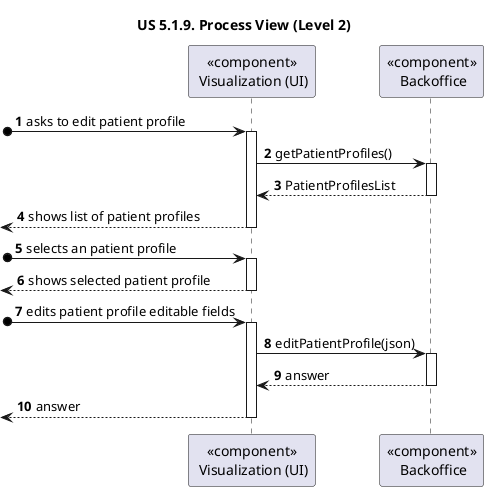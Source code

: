 @startuml
'https://plantuml.com/sequence-diagram

title "US 5.1.9. Process View (Level 2)"

autonumber

participant "<<component>>\n Visualization (UI)" as UI
participant "<<component>>\n Backoffice" as BACK


[o-> UI : asks to edit patient profile
activate UI

UI -> BACK : getPatientProfiles()
activate BACK

BACK --> UI : PatientProfilesList
deactivate BACK


<-- UI : shows list of patient profiles
deactivate UI


[o-> UI : selects an patient profile
activate UI

<-- UI : shows selected patient profile
deactivate UI


[o-> UI : edits patient profile editable fields
activate UI

UI -> BACK : editPatientProfile(json)
activate BACK

BACK --> UI : answer
deactivate BACK

<-- UI : answer
deactivate UI

@enduml